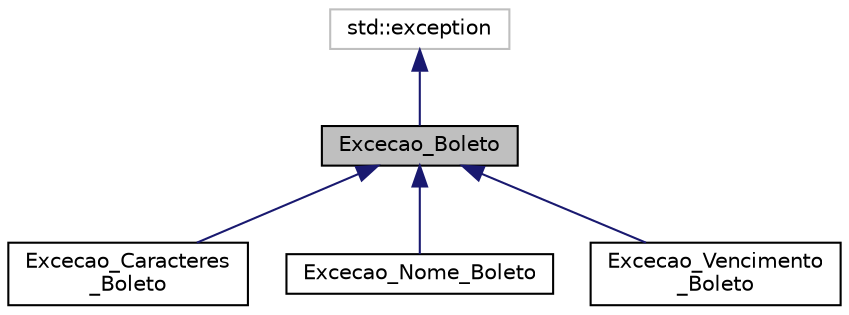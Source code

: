 digraph "Excecao_Boleto"
{
 // LATEX_PDF_SIZE
  edge [fontname="Helvetica",fontsize="10",labelfontname="Helvetica",labelfontsize="10"];
  node [fontname="Helvetica",fontsize="10",shape=record];
  Node1 [label="Excecao_Boleto",height=0.2,width=0.4,color="black", fillcolor="grey75", style="filled", fontcolor="black",tooltip="Classe de exceção de boleto."];
  Node2 -> Node1 [dir="back",color="midnightblue",fontsize="10",style="solid",fontname="Helvetica"];
  Node2 [label="std::exception",height=0.2,width=0.4,color="grey75", fillcolor="white", style="filled",tooltip=" "];
  Node1 -> Node3 [dir="back",color="midnightblue",fontsize="10",style="solid",fontname="Helvetica"];
  Node3 [label="Excecao_Caracteres\l_Boleto",height=0.2,width=0.4,color="black", fillcolor="white", style="filled",URL="$class_excecao___caracteres___boleto.html",tooltip="Classe de exceção de boleto."];
  Node1 -> Node4 [dir="back",color="midnightblue",fontsize="10",style="solid",fontname="Helvetica"];
  Node4 [label="Excecao_Nome_Boleto",height=0.2,width=0.4,color="black", fillcolor="white", style="filled",URL="$class_excecao___nome___boleto.html",tooltip="Classe de exceções de Kapemgga."];
  Node1 -> Node5 [dir="back",color="midnightblue",fontsize="10",style="solid",fontname="Helvetica"];
  Node5 [label="Excecao_Vencimento\l_Boleto",height=0.2,width=0.4,color="black", fillcolor="white", style="filled",URL="$class_excecao___vencimento___boleto.html",tooltip="Classe de exceção de boleto."];
}

